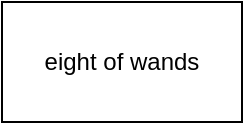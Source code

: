 <mxfile version="13.7.5" type="github">
  <diagram id="L3uyUHzoWwZ9X1qXC1sp" name="Page-1">
    <mxGraphModel dx="883" dy="533" grid="1" gridSize="10" guides="1" tooltips="1" connect="1" arrows="1" fold="1" page="1" pageScale="1" pageWidth="850" pageHeight="1100" math="0" shadow="0">
      <root>
        <mxCell id="0" />
        <mxCell id="1" parent="0" />
        <mxCell id="WErpTyXh6auIZGr04Bot-1" value="&lt;div&gt;eight of wands&lt;/div&gt;" style="whiteSpace=wrap;html=1;" vertex="1" parent="1">
          <mxGeometry x="380" y="120" width="120" height="60" as="geometry" />
        </mxCell>
      </root>
    </mxGraphModel>
  </diagram>
</mxfile>
